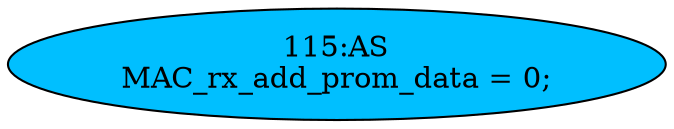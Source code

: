 strict digraph "" {
	node [label="\N"];
	"115:AS"	 [ast="<pyverilog.vparser.ast.Assign object at 0x7fdff6ff3210>",
		def_var="['MAC_rx_add_prom_data']",
		fillcolor=deepskyblue,
		label="115:AS
MAC_rx_add_prom_data = 0;",
		statements="[]",
		style=filled,
		typ=Assign,
		use_var="[]"];
}
